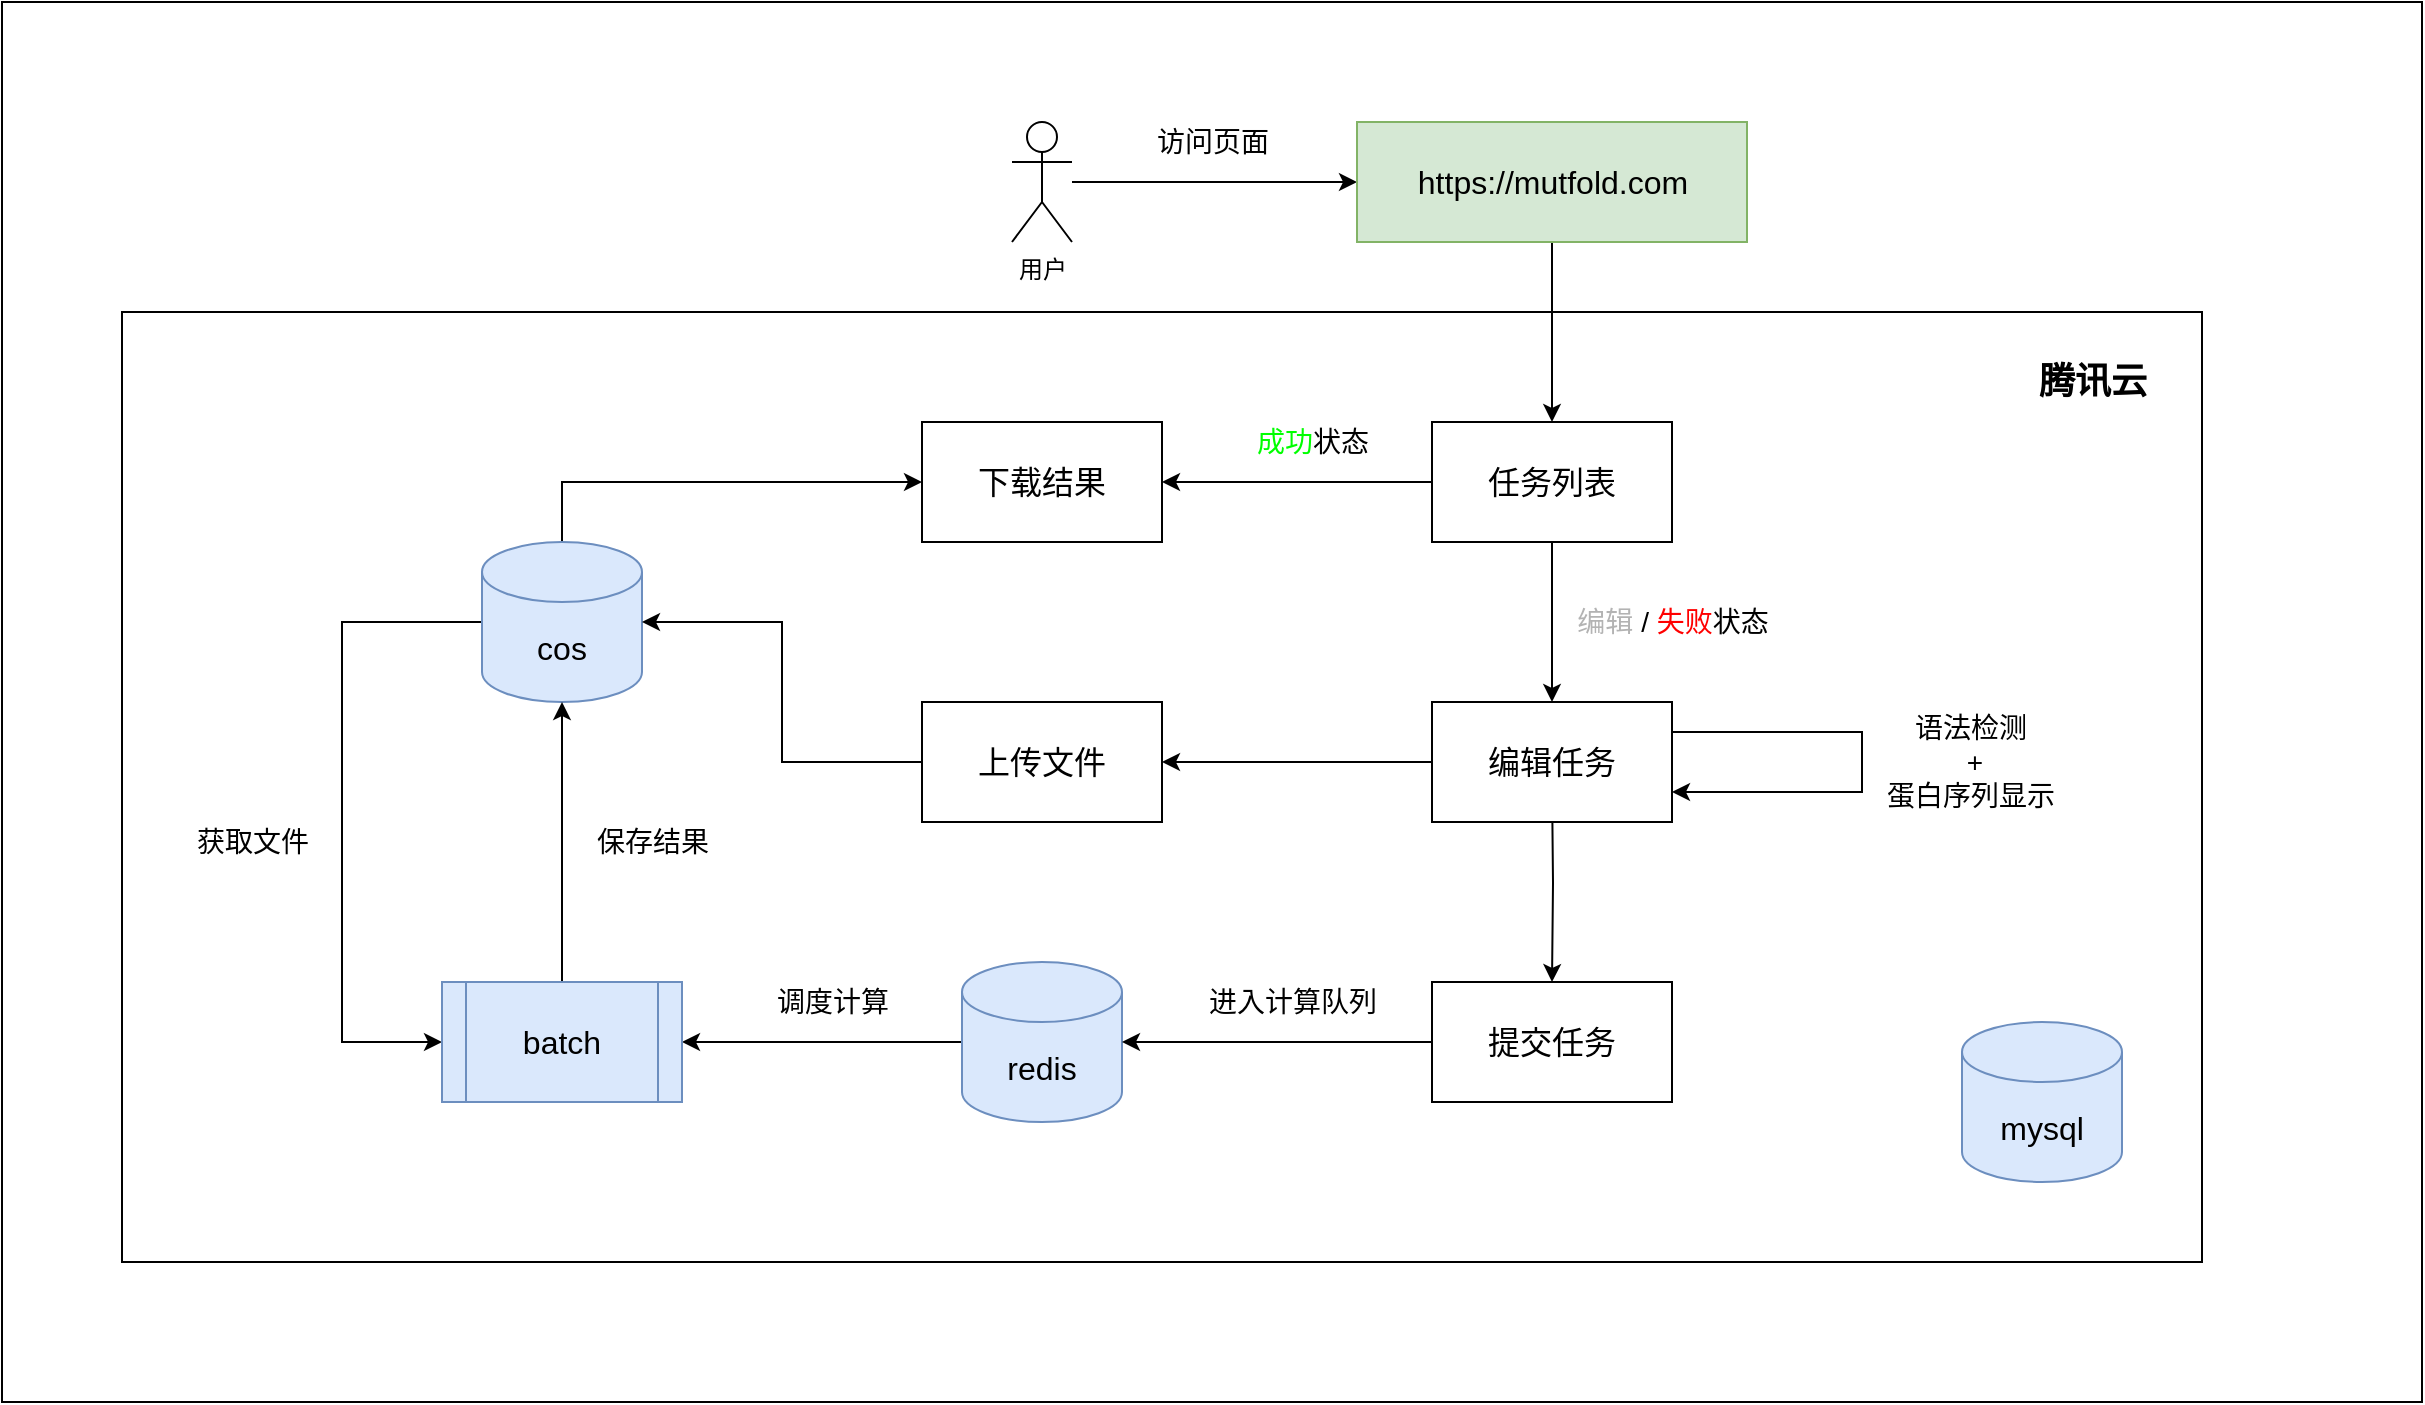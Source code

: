 <mxfile version="17.3.0" type="github">
  <diagram id="ymhjhm3eTD3dkKfIQX40" name="Page-1">
    <mxGraphModel dx="2125" dy="834" grid="1" gridSize="10" guides="1" tooltips="1" connect="1" arrows="1" fold="1" page="1" pageScale="1" pageWidth="827" pageHeight="1169" math="0" shadow="0">
      <root>
        <mxCell id="0" />
        <mxCell id="1" parent="0" />
        <mxCell id="mB4DVSk1dbmSLc0FBDAM-22" value="" style="rounded=0;whiteSpace=wrap;html=1;fontSize=18;fontColor=#000000;" vertex="1" parent="1">
          <mxGeometry x="-520" y="300" width="1210" height="700" as="geometry" />
        </mxCell>
        <mxCell id="mB4DVSk1dbmSLc0FBDAM-19" value="" style="rounded=0;whiteSpace=wrap;html=1;fontSize=14;" vertex="1" parent="1">
          <mxGeometry x="-460" y="455" width="1040" height="475" as="geometry" />
        </mxCell>
        <mxCell id="yuCjeoDHqFgNBEVR3Kmc-4" style="edgeStyle=orthogonalEdgeStyle;rounded=0;orthogonalLoop=1;jettySize=auto;html=1;fontSize=16;" parent="1" source="yuCjeoDHqFgNBEVR3Kmc-1" target="yuCjeoDHqFgNBEVR3Kmc-3" edge="1">
          <mxGeometry relative="1" as="geometry" />
        </mxCell>
        <mxCell id="yuCjeoDHqFgNBEVR3Kmc-1" value="用户" style="shape=umlActor;verticalLabelPosition=bottom;verticalAlign=top;html=1;outlineConnect=0;" parent="1" vertex="1">
          <mxGeometry x="-15" y="360" width="30" height="60" as="geometry" />
        </mxCell>
        <mxCell id="yuCjeoDHqFgNBEVR3Kmc-16" style="edgeStyle=orthogonalEdgeStyle;rounded=0;orthogonalLoop=1;jettySize=auto;html=1;fontSize=16;" parent="1" source="yuCjeoDHqFgNBEVR3Kmc-3" target="yuCjeoDHqFgNBEVR3Kmc-5" edge="1">
          <mxGeometry relative="1" as="geometry" />
        </mxCell>
        <mxCell id="yuCjeoDHqFgNBEVR3Kmc-3" value="&lt;font style=&quot;font-size: 16px&quot;&gt;https://mutfold.com&lt;/font&gt;" style="rounded=0;whiteSpace=wrap;html=1;fillColor=#d5e8d4;strokeColor=#82b366;" parent="1" vertex="1">
          <mxGeometry x="157.5" y="360" width="195" height="60" as="geometry" />
        </mxCell>
        <mxCell id="yuCjeoDHqFgNBEVR3Kmc-17" style="edgeStyle=orthogonalEdgeStyle;rounded=0;orthogonalLoop=1;jettySize=auto;html=1;fontSize=16;" parent="1" source="yuCjeoDHqFgNBEVR3Kmc-5" target="yuCjeoDHqFgNBEVR3Kmc-9" edge="1">
          <mxGeometry relative="1" as="geometry" />
        </mxCell>
        <mxCell id="yuCjeoDHqFgNBEVR3Kmc-23" style="edgeStyle=orthogonalEdgeStyle;rounded=0;orthogonalLoop=1;jettySize=auto;html=1;entryX=1;entryY=0.5;entryDx=0;entryDy=0;fontSize=16;" parent="1" source="yuCjeoDHqFgNBEVR3Kmc-5" target="yuCjeoDHqFgNBEVR3Kmc-11" edge="1">
          <mxGeometry relative="1" as="geometry" />
        </mxCell>
        <mxCell id="yuCjeoDHqFgNBEVR3Kmc-5" value="任务列表" style="rounded=0;whiteSpace=wrap;html=1;fontSize=16;" parent="1" vertex="1">
          <mxGeometry x="195" y="510" width="120" height="60" as="geometry" />
        </mxCell>
        <mxCell id="yuCjeoDHqFgNBEVR3Kmc-15" style="edgeStyle=orthogonalEdgeStyle;rounded=0;orthogonalLoop=1;jettySize=auto;html=1;fontSize=16;" parent="1" source="yuCjeoDHqFgNBEVR3Kmc-6" target="yuCjeoDHqFgNBEVR3Kmc-13" edge="1">
          <mxGeometry relative="1" as="geometry" />
        </mxCell>
        <mxCell id="yuCjeoDHqFgNBEVR3Kmc-6" value="redis" style="shape=cylinder3;whiteSpace=wrap;html=1;boundedLbl=1;backgroundOutline=1;size=15;fontSize=16;fillColor=#dae8fc;strokeColor=#6c8ebf;" parent="1" vertex="1">
          <mxGeometry x="-40" y="780" width="80" height="80" as="geometry" />
        </mxCell>
        <mxCell id="yuCjeoDHqFgNBEVR3Kmc-7" value="mysql" style="shape=cylinder3;whiteSpace=wrap;html=1;boundedLbl=1;backgroundOutline=1;size=15;fontSize=16;fillColor=#dae8fc;strokeColor=#6c8ebf;" parent="1" vertex="1">
          <mxGeometry x="460" y="810" width="80" height="80" as="geometry" />
        </mxCell>
        <mxCell id="mB4DVSk1dbmSLc0FBDAM-15" style="edgeStyle=orthogonalEdgeStyle;rounded=0;orthogonalLoop=1;jettySize=auto;html=1;entryX=0;entryY=0.5;entryDx=0;entryDy=0;fontSize=14;" edge="1" parent="1" source="yuCjeoDHqFgNBEVR3Kmc-8" target="yuCjeoDHqFgNBEVR3Kmc-11">
          <mxGeometry relative="1" as="geometry">
            <Array as="points">
              <mxPoint x="-240" y="540" />
            </Array>
          </mxGeometry>
        </mxCell>
        <mxCell id="mB4DVSk1dbmSLc0FBDAM-18" style="edgeStyle=orthogonalEdgeStyle;rounded=0;orthogonalLoop=1;jettySize=auto;html=1;entryX=0;entryY=0.5;entryDx=0;entryDy=0;fontSize=14;" edge="1" parent="1" source="yuCjeoDHqFgNBEVR3Kmc-8" target="yuCjeoDHqFgNBEVR3Kmc-13">
          <mxGeometry relative="1" as="geometry">
            <Array as="points">
              <mxPoint x="-350" y="610" />
              <mxPoint x="-350" y="820" />
            </Array>
          </mxGeometry>
        </mxCell>
        <mxCell id="yuCjeoDHqFgNBEVR3Kmc-8" value="cos" style="shape=cylinder3;whiteSpace=wrap;html=1;boundedLbl=1;backgroundOutline=1;size=15;fontSize=16;fillColor=#dae8fc;strokeColor=#6c8ebf;" parent="1" vertex="1">
          <mxGeometry x="-280" y="570" width="80" height="80" as="geometry" />
        </mxCell>
        <mxCell id="yuCjeoDHqFgNBEVR3Kmc-18" style="edgeStyle=orthogonalEdgeStyle;rounded=0;orthogonalLoop=1;jettySize=auto;html=1;fontSize=16;" parent="1" target="yuCjeoDHqFgNBEVR3Kmc-12" edge="1">
          <mxGeometry relative="1" as="geometry">
            <mxPoint x="255" y="690" as="sourcePoint" />
          </mxGeometry>
        </mxCell>
        <mxCell id="yuCjeoDHqFgNBEVR3Kmc-19" style="edgeStyle=orthogonalEdgeStyle;rounded=0;orthogonalLoop=1;jettySize=auto;html=1;entryX=1;entryY=0.5;entryDx=0;entryDy=0;fontSize=16;" parent="1" source="yuCjeoDHqFgNBEVR3Kmc-9" target="yuCjeoDHqFgNBEVR3Kmc-10" edge="1">
          <mxGeometry relative="1" as="geometry" />
        </mxCell>
        <mxCell id="yuCjeoDHqFgNBEVR3Kmc-9" value="编辑任务" style="rounded=0;whiteSpace=wrap;html=1;fontSize=16;" parent="1" vertex="1">
          <mxGeometry x="195" y="650" width="120" height="60" as="geometry" />
        </mxCell>
        <mxCell id="yuCjeoDHqFgNBEVR3Kmc-20" style="edgeStyle=orthogonalEdgeStyle;rounded=0;orthogonalLoop=1;jettySize=auto;html=1;fontSize=16;" parent="1" source="yuCjeoDHqFgNBEVR3Kmc-10" target="yuCjeoDHqFgNBEVR3Kmc-8" edge="1">
          <mxGeometry relative="1" as="geometry" />
        </mxCell>
        <mxCell id="yuCjeoDHqFgNBEVR3Kmc-10" value="上传文件" style="rounded=0;whiteSpace=wrap;html=1;fontSize=16;" parent="1" vertex="1">
          <mxGeometry x="-60" y="650" width="120" height="60" as="geometry" />
        </mxCell>
        <mxCell id="yuCjeoDHqFgNBEVR3Kmc-11" value="下载结果" style="rounded=0;whiteSpace=wrap;html=1;fontSize=16;" parent="1" vertex="1">
          <mxGeometry x="-60" y="510" width="120" height="60" as="geometry" />
        </mxCell>
        <mxCell id="yuCjeoDHqFgNBEVR3Kmc-14" style="edgeStyle=orthogonalEdgeStyle;rounded=0;orthogonalLoop=1;jettySize=auto;html=1;fontSize=16;" parent="1" source="yuCjeoDHqFgNBEVR3Kmc-12" target="yuCjeoDHqFgNBEVR3Kmc-6" edge="1">
          <mxGeometry relative="1" as="geometry" />
        </mxCell>
        <mxCell id="yuCjeoDHqFgNBEVR3Kmc-12" value="提交任务" style="rounded=0;whiteSpace=wrap;html=1;fontSize=16;" parent="1" vertex="1">
          <mxGeometry x="195" y="790" width="120" height="60" as="geometry" />
        </mxCell>
        <mxCell id="mB4DVSk1dbmSLc0FBDAM-16" style="edgeStyle=orthogonalEdgeStyle;rounded=0;orthogonalLoop=1;jettySize=auto;html=1;entryX=0.5;entryY=1;entryDx=0;entryDy=0;entryPerimeter=0;fontSize=14;" edge="1" parent="1" source="yuCjeoDHqFgNBEVR3Kmc-13" target="yuCjeoDHqFgNBEVR3Kmc-8">
          <mxGeometry relative="1" as="geometry" />
        </mxCell>
        <mxCell id="yuCjeoDHqFgNBEVR3Kmc-13" value="batch" style="shape=process;whiteSpace=wrap;html=1;backgroundOutline=1;fontSize=16;fillColor=#dae8fc;strokeColor=#6c8ebf;" parent="1" vertex="1">
          <mxGeometry x="-300" y="790" width="120" height="60" as="geometry" />
        </mxCell>
        <mxCell id="mB4DVSk1dbmSLc0FBDAM-2" value="&lt;font style=&quot;font-size: 14px&quot;&gt;语法检测&lt;br&gt;&amp;nbsp;+ &lt;br&gt;蛋白序列显示&lt;/font&gt;" style="text;html=1;align=center;verticalAlign=middle;resizable=0;points=[];autosize=1;strokeColor=none;fillColor=none;" vertex="1" parent="1">
          <mxGeometry x="414" y="655" width="100" height="50" as="geometry" />
        </mxCell>
        <mxCell id="mB4DVSk1dbmSLc0FBDAM-3" value="&lt;font style=&quot;font-size: 14px&quot;&gt;访问页面&lt;/font&gt;" style="text;html=1;align=center;verticalAlign=middle;resizable=0;points=[];autosize=1;strokeColor=none;fillColor=none;" vertex="1" parent="1">
          <mxGeometry x="50" y="360" width="70" height="20" as="geometry" />
        </mxCell>
        <mxCell id="mB4DVSk1dbmSLc0FBDAM-5" value="&lt;font color=&quot;#b3b3b3&quot;&gt;编辑&amp;nbsp;&lt;/font&gt;/&amp;nbsp;&lt;font color=&quot;#ff0000&quot;&gt;失败&lt;/font&gt;状态" style="text;html=1;align=center;verticalAlign=middle;resizable=0;points=[];autosize=1;strokeColor=none;fillColor=none;fontSize=14;" vertex="1" parent="1">
          <mxGeometry x="260" y="600" width="110" height="20" as="geometry" />
        </mxCell>
        <mxCell id="mB4DVSk1dbmSLc0FBDAM-8" value="&lt;font color=&quot;#00ff00&quot;&gt;成功&lt;/font&gt;状态" style="text;html=1;align=center;verticalAlign=middle;resizable=0;points=[];autosize=1;strokeColor=none;fillColor=none;fontSize=14;" vertex="1" parent="1">
          <mxGeometry x="100" y="510" width="70" height="20" as="geometry" />
        </mxCell>
        <mxCell id="mB4DVSk1dbmSLc0FBDAM-9" value="进入计算队列" style="text;html=1;align=center;verticalAlign=middle;resizable=0;points=[];autosize=1;strokeColor=none;fillColor=none;fontSize=14;" vertex="1" parent="1">
          <mxGeometry x="75" y="790" width="100" height="20" as="geometry" />
        </mxCell>
        <mxCell id="mB4DVSk1dbmSLc0FBDAM-10" value="调度计算" style="text;html=1;align=center;verticalAlign=middle;resizable=0;points=[];autosize=1;strokeColor=none;fillColor=none;fontSize=14;" vertex="1" parent="1">
          <mxGeometry x="-140" y="790" width="70" height="20" as="geometry" />
        </mxCell>
        <mxCell id="mB4DVSk1dbmSLc0FBDAM-11" value="获取文件" style="text;html=1;align=center;verticalAlign=middle;resizable=0;points=[];autosize=1;strokeColor=none;fillColor=none;fontSize=14;" vertex="1" parent="1">
          <mxGeometry x="-430" y="710" width="70" height="20" as="geometry" />
        </mxCell>
        <mxCell id="mB4DVSk1dbmSLc0FBDAM-13" value="保存结果" style="text;html=1;align=center;verticalAlign=middle;resizable=0;points=[];autosize=1;strokeColor=none;fillColor=none;fontSize=14;" vertex="1" parent="1">
          <mxGeometry x="-230" y="710" width="70" height="20" as="geometry" />
        </mxCell>
        <mxCell id="mB4DVSk1dbmSLc0FBDAM-17" style="edgeStyle=orthogonalEdgeStyle;rounded=0;orthogonalLoop=1;jettySize=auto;html=1;exitX=1;exitY=0.25;exitDx=0;exitDy=0;entryX=1;entryY=0.75;entryDx=0;entryDy=0;fontSize=14;" edge="1" parent="1" source="yuCjeoDHqFgNBEVR3Kmc-9" target="yuCjeoDHqFgNBEVR3Kmc-9">
          <mxGeometry relative="1" as="geometry">
            <Array as="points">
              <mxPoint x="410" y="665" />
              <mxPoint x="410" y="695" />
            </Array>
          </mxGeometry>
        </mxCell>
        <mxCell id="mB4DVSk1dbmSLc0FBDAM-20" value="&lt;b&gt;&lt;font style=&quot;font-size: 18px&quot;&gt;腾讯云&lt;/font&gt;&lt;/b&gt;" style="text;html=1;align=center;verticalAlign=middle;resizable=0;points=[];autosize=1;strokeColor=none;fillColor=none;fontSize=14;" vertex="1" parent="1">
          <mxGeometry x="490" y="480" width="70" height="20" as="geometry" />
        </mxCell>
      </root>
    </mxGraphModel>
  </diagram>
</mxfile>
